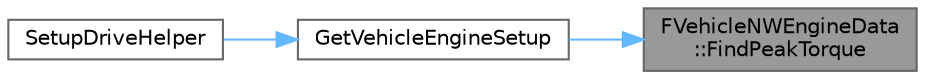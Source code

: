 digraph "FVehicleNWEngineData::FindPeakTorque"
{
 // INTERACTIVE_SVG=YES
 // LATEX_PDF_SIZE
  bgcolor="transparent";
  edge [fontname=Helvetica,fontsize=10,labelfontname=Helvetica,labelfontsize=10];
  node [fontname=Helvetica,fontsize=10,shape=box,height=0.2,width=0.4];
  rankdir="RL";
  Node1 [id="Node000001",label="FVehicleNWEngineData\l::FindPeakTorque",height=0.2,width=0.4,color="gray40", fillcolor="grey60", style="filled", fontcolor="black",tooltip="Find the peak torque produced by the TorqueCurve"];
  Node1 -> Node2 [id="edge1_Node000001_Node000002",dir="back",color="steelblue1",style="solid",tooltip=" "];
  Node2 [id="Node000002",label="GetVehicleEngineSetup",height=0.2,width=0.4,color="grey40", fillcolor="white", style="filled",URL="$d9/dc2/WheeledVehicleMovementComponentNW_8cpp.html#a713e74572096e40d4c11118f0c3055bb",tooltip=" "];
  Node2 -> Node3 [id="edge2_Node000002_Node000003",dir="back",color="steelblue1",style="solid",tooltip=" "];
  Node3 [id="Node000003",label="SetupDriveHelper",height=0.2,width=0.4,color="grey40", fillcolor="white", style="filled",URL="$d9/dc2/WheeledVehicleMovementComponentNW_8cpp.html#ac33b402e532a6f4d536e8675cfc56b09",tooltip=" "];
}
